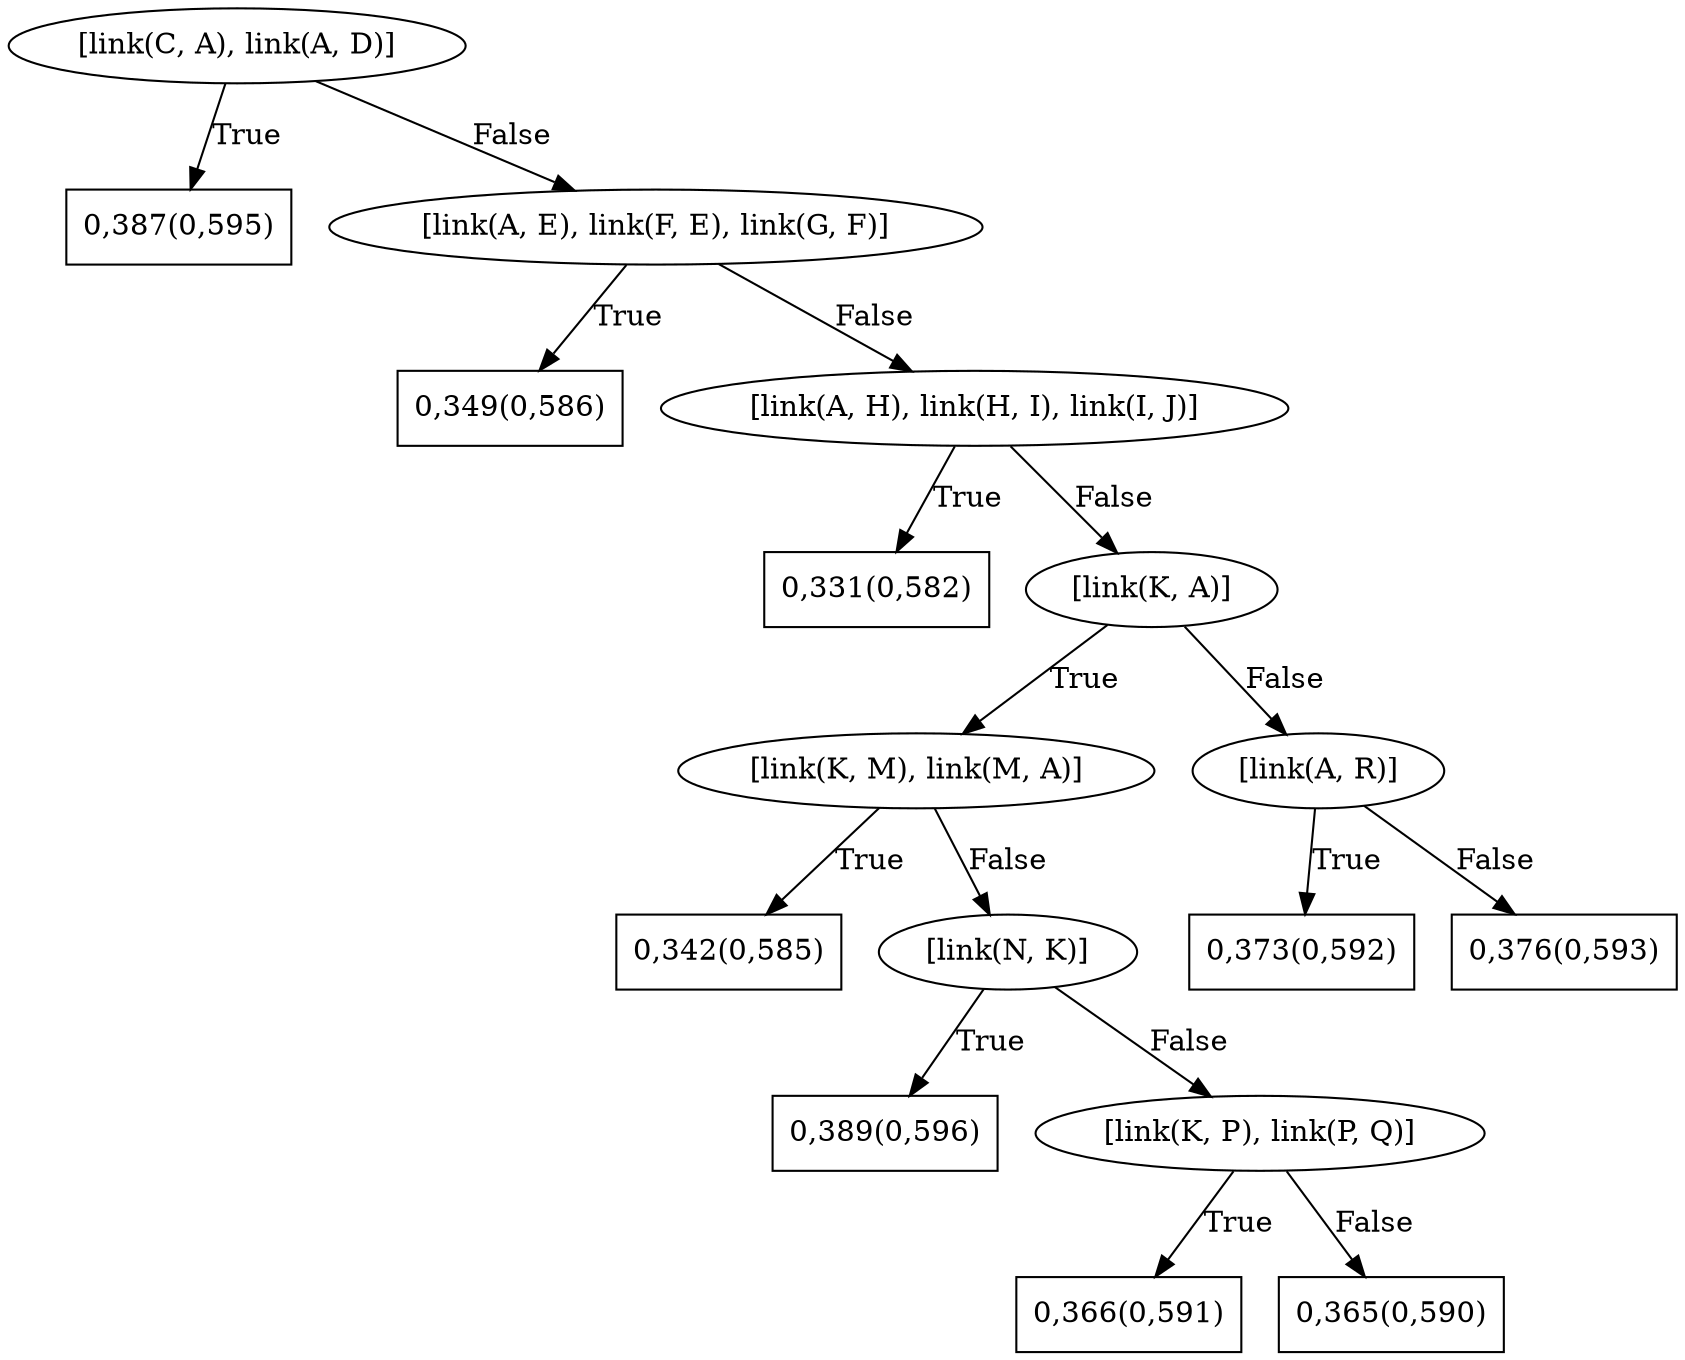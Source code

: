 digraph G{ 
1[label = "[link(C, A), link(A, D)]"];
1 -> 2[label="True"];
1 -> 3[label="False"];
2[shape = box,label = "0,387(0,595)"];
3[label = "[link(A, E), link(F, E), link(G, F)]"];
3 -> 4[label="True"];
3 -> 5[label="False"];
4[shape = box,label = "0,349(0,586)"];
5[label = "[link(A, H), link(H, I), link(I, J)]"];
5 -> 6[label="True"];
5 -> 7[label="False"];
6[shape = box,label = "0,331(0,582)"];
7[label = "[link(K, A)]"];
7 -> 8[label="True"];
7 -> 9[label="False"];
8[label = "[link(K, M), link(M, A)]"];
8 -> 10[label="True"];
8 -> 11[label="False"];
10[shape = box,label = "0,342(0,585)"];
11[label = "[link(N, K)]"];
11 -> 12[label="True"];
11 -> 13[label="False"];
12[shape = box,label = "0,389(0,596)"];
13[label = "[link(K, P), link(P, Q)]"];
13 -> 14[label="True"];
13 -> 15[label="False"];
14[shape = box,label = "0,366(0,591)"];
15[shape = box,label = "0,365(0,590)"];
9[label = "[link(A, R)]"];
9 -> 16[label="True"];
9 -> 17[label="False"];
16[shape = box,label = "0,373(0,592)"];
17[shape = box,label = "0,376(0,593)"];
}
